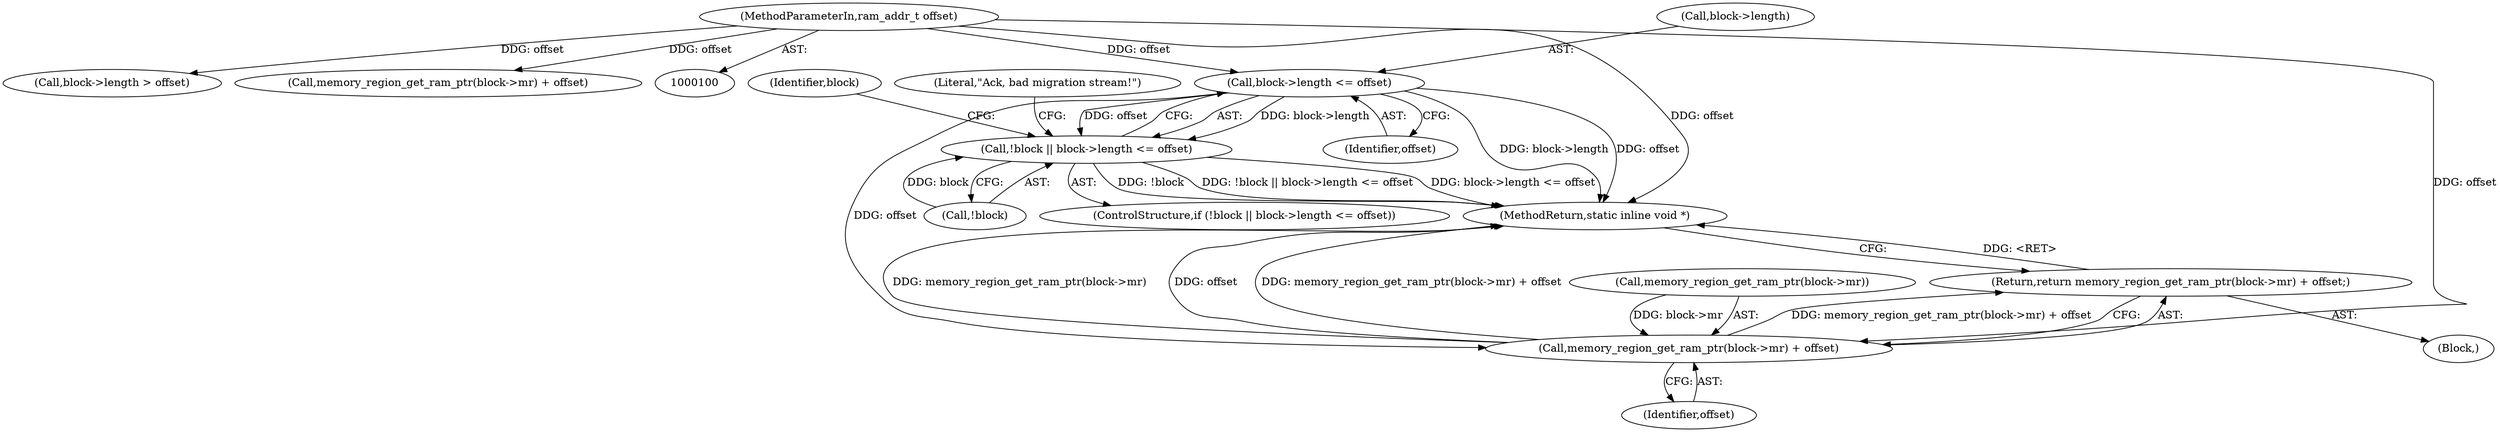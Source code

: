 digraph "0_qemu_0be839a2701369f669532ea5884c15bead1c6e08@pointer" {
"1000120" [label="(Call,block->length <= offset)"];
"1000102" [label="(MethodParameterIn,ram_addr_t offset)"];
"1000117" [label="(Call,!block || block->length <= offset)"];
"1000131" [label="(Call,memory_region_get_ram_ptr(block->mr) + offset)"];
"1000130" [label="(Return,return memory_region_get_ram_ptr(block->mr) + offset;)"];
"1000120" [label="(Call,block->length <= offset)"];
"1000131" [label="(Call,memory_region_get_ram_ptr(block->mr) + offset)"];
"1000134" [label="(Identifier,block)"];
"1000179" [label="(MethodReturn,static inline void *)"];
"1000163" [label="(Call,block->length > offset)"];
"1000116" [label="(ControlStructure,if (!block || block->length <= offset))"];
"1000130" [label="(Return,return memory_region_get_ram_ptr(block->mr) + offset;)"];
"1000117" [label="(Call,!block || block->length <= offset)"];
"1000121" [label="(Call,block->length)"];
"1000136" [label="(Identifier,offset)"];
"1000132" [label="(Call,memory_region_get_ram_ptr(block->mr))"];
"1000115" [label="(Block,)"];
"1000127" [label="(Literal,\"Ack, bad migration stream!\")"];
"1000102" [label="(MethodParameterIn,ram_addr_t offset)"];
"1000170" [label="(Call,memory_region_get_ram_ptr(block->mr) + offset)"];
"1000118" [label="(Call,!block)"];
"1000124" [label="(Identifier,offset)"];
"1000120" -> "1000117"  [label="AST: "];
"1000120" -> "1000124"  [label="CFG: "];
"1000121" -> "1000120"  [label="AST: "];
"1000124" -> "1000120"  [label="AST: "];
"1000117" -> "1000120"  [label="CFG: "];
"1000120" -> "1000179"  [label="DDG: block->length"];
"1000120" -> "1000179"  [label="DDG: offset"];
"1000120" -> "1000117"  [label="DDG: block->length"];
"1000120" -> "1000117"  [label="DDG: offset"];
"1000102" -> "1000120"  [label="DDG: offset"];
"1000120" -> "1000131"  [label="DDG: offset"];
"1000102" -> "1000100"  [label="AST: "];
"1000102" -> "1000179"  [label="DDG: offset"];
"1000102" -> "1000131"  [label="DDG: offset"];
"1000102" -> "1000163"  [label="DDG: offset"];
"1000102" -> "1000170"  [label="DDG: offset"];
"1000117" -> "1000116"  [label="AST: "];
"1000117" -> "1000118"  [label="CFG: "];
"1000118" -> "1000117"  [label="AST: "];
"1000127" -> "1000117"  [label="CFG: "];
"1000134" -> "1000117"  [label="CFG: "];
"1000117" -> "1000179"  [label="DDG: !block"];
"1000117" -> "1000179"  [label="DDG: !block || block->length <= offset"];
"1000117" -> "1000179"  [label="DDG: block->length <= offset"];
"1000118" -> "1000117"  [label="DDG: block"];
"1000131" -> "1000130"  [label="AST: "];
"1000131" -> "1000136"  [label="CFG: "];
"1000132" -> "1000131"  [label="AST: "];
"1000136" -> "1000131"  [label="AST: "];
"1000130" -> "1000131"  [label="CFG: "];
"1000131" -> "1000179"  [label="DDG: memory_region_get_ram_ptr(block->mr)"];
"1000131" -> "1000179"  [label="DDG: offset"];
"1000131" -> "1000179"  [label="DDG: memory_region_get_ram_ptr(block->mr) + offset"];
"1000131" -> "1000130"  [label="DDG: memory_region_get_ram_ptr(block->mr) + offset"];
"1000132" -> "1000131"  [label="DDG: block->mr"];
"1000130" -> "1000115"  [label="AST: "];
"1000179" -> "1000130"  [label="CFG: "];
"1000130" -> "1000179"  [label="DDG: <RET>"];
}
